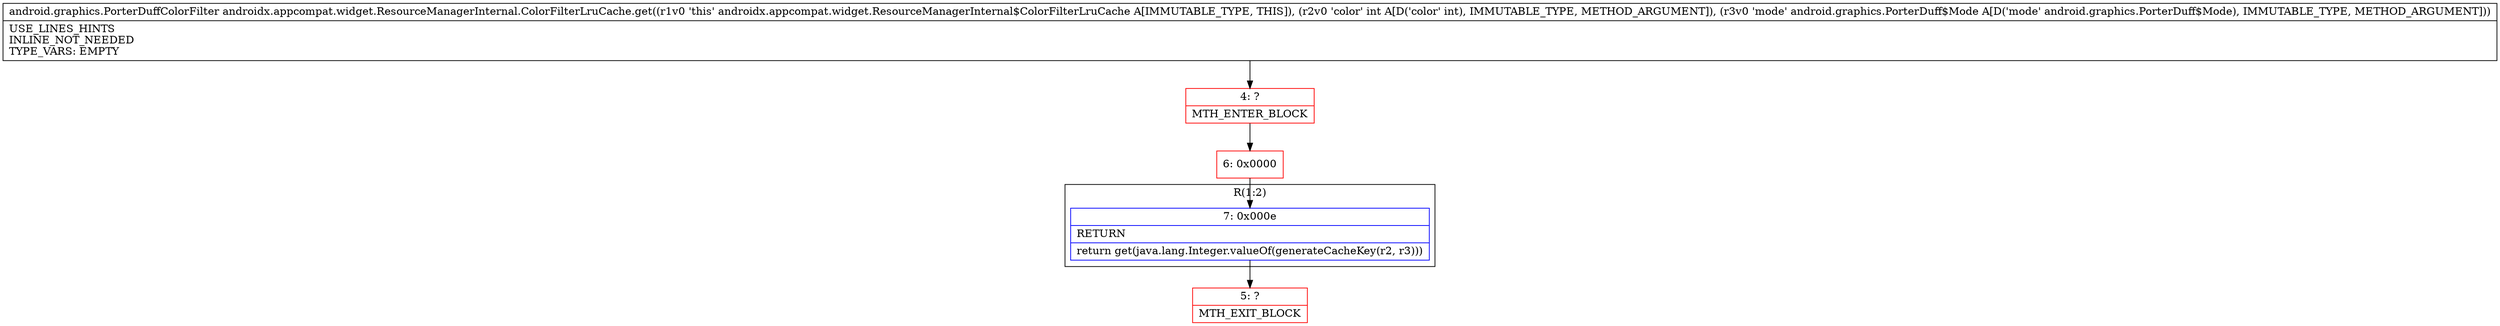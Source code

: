digraph "CFG forandroidx.appcompat.widget.ResourceManagerInternal.ColorFilterLruCache.get(ILandroid\/graphics\/PorterDuff$Mode;)Landroid\/graphics\/PorterDuffColorFilter;" {
subgraph cluster_Region_1231418697 {
label = "R(1:2)";
node [shape=record,color=blue];
Node_7 [shape=record,label="{7\:\ 0x000e|RETURN\l|return get(java.lang.Integer.valueOf(generateCacheKey(r2, r3)))\l}"];
}
Node_4 [shape=record,color=red,label="{4\:\ ?|MTH_ENTER_BLOCK\l}"];
Node_6 [shape=record,color=red,label="{6\:\ 0x0000}"];
Node_5 [shape=record,color=red,label="{5\:\ ?|MTH_EXIT_BLOCK\l}"];
MethodNode[shape=record,label="{android.graphics.PorterDuffColorFilter androidx.appcompat.widget.ResourceManagerInternal.ColorFilterLruCache.get((r1v0 'this' androidx.appcompat.widget.ResourceManagerInternal$ColorFilterLruCache A[IMMUTABLE_TYPE, THIS]), (r2v0 'color' int A[D('color' int), IMMUTABLE_TYPE, METHOD_ARGUMENT]), (r3v0 'mode' android.graphics.PorterDuff$Mode A[D('mode' android.graphics.PorterDuff$Mode), IMMUTABLE_TYPE, METHOD_ARGUMENT]))  | USE_LINES_HINTS\lINLINE_NOT_NEEDED\lTYPE_VARS: EMPTY\l}"];
MethodNode -> Node_4;Node_7 -> Node_5;
Node_4 -> Node_6;
Node_6 -> Node_7;
}

